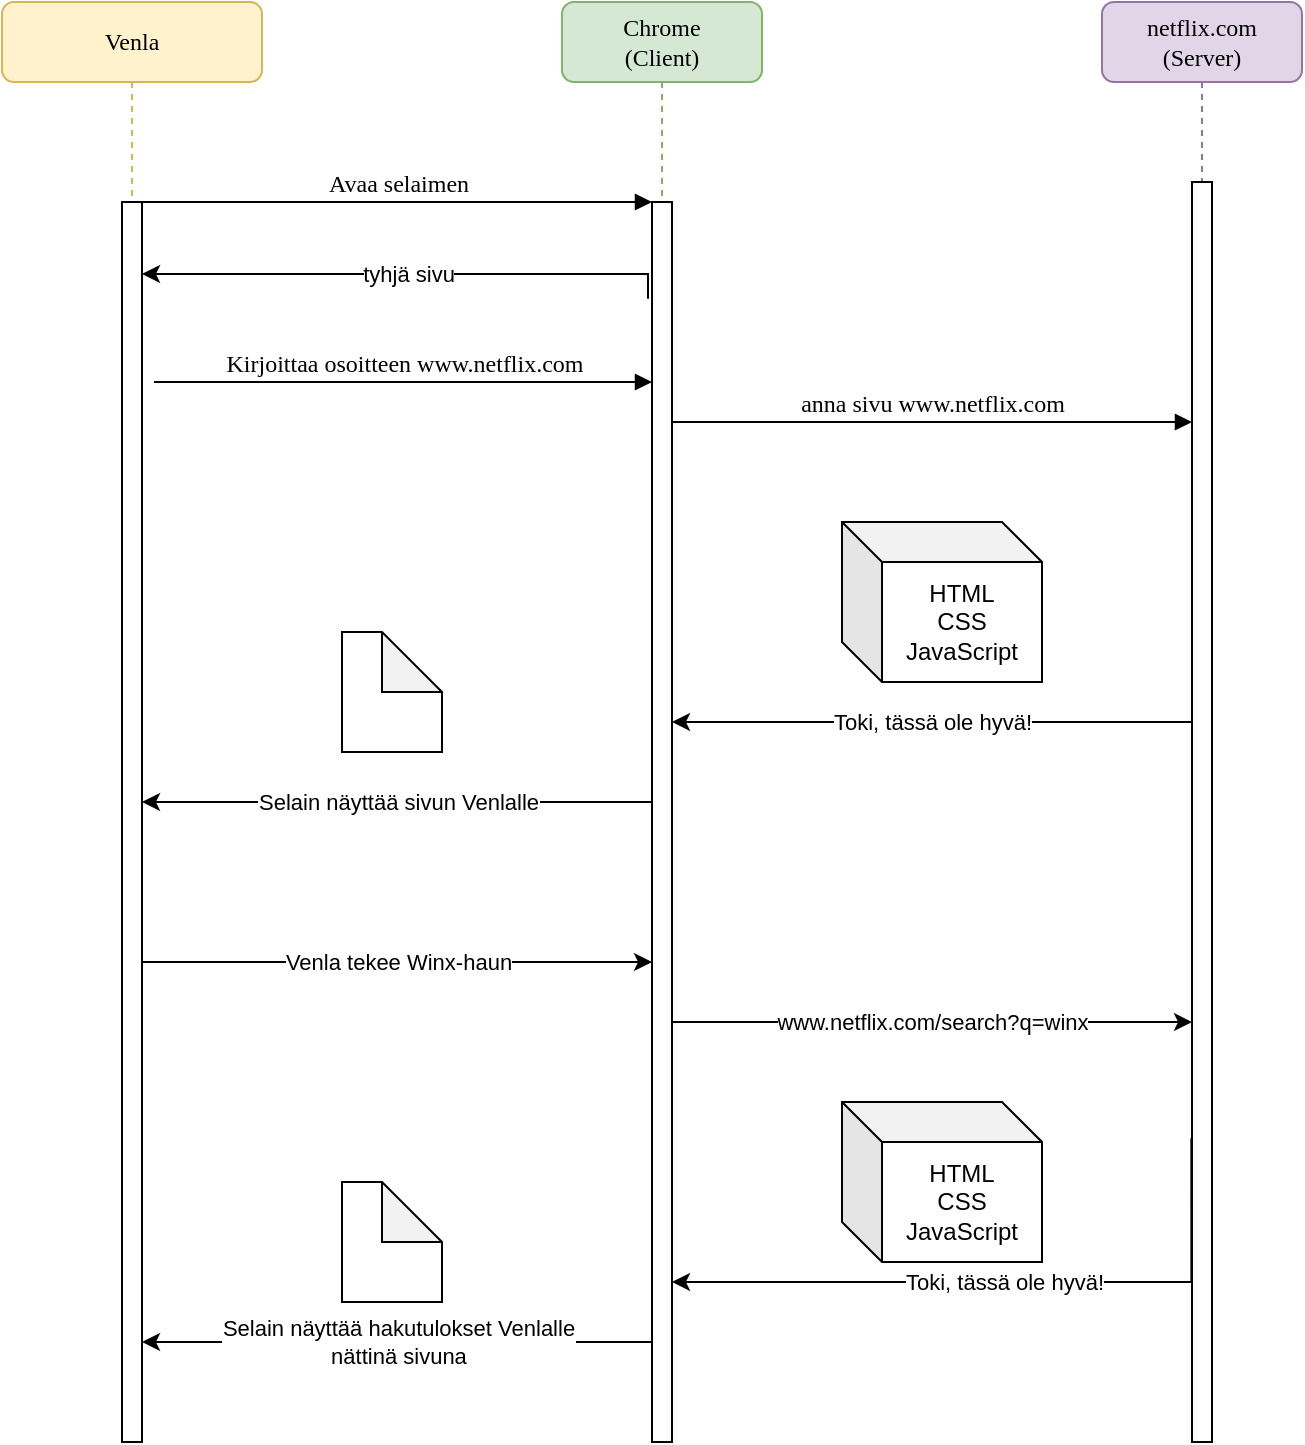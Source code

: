 <mxfile version="14.1.8" type="device"><diagram name="Page-1" id="13e1069c-82ec-6db2-03f1-153e76fe0fe0"><mxGraphModel dx="2943" dy="1500" grid="1" gridSize="10" guides="1" tooltips="1" connect="1" arrows="1" fold="1" page="1" pageScale="1" pageWidth="1100" pageHeight="850" background="#ffffff" math="0" shadow="0"><root><mxCell id="0"/><mxCell id="1" parent="0"/><mxCell id="7baba1c4bc27f4b0-2" value="Chrome&lt;br&gt;(Client)" style="shape=umlLifeline;perimeter=lifelinePerimeter;whiteSpace=wrap;html=1;container=1;collapsible=0;recursiveResize=0;outlineConnect=0;rounded=1;shadow=0;comic=0;labelBackgroundColor=none;strokeWidth=1;fontFamily=Verdana;fontSize=12;align=center;fillColor=#d5e8d4;strokeColor=#82b366;" parent="1" vertex="1"><mxGeometry x="240" y="80" width="100" height="720" as="geometry"/></mxCell><mxCell id="7baba1c4bc27f4b0-10" value="" style="html=1;points=[];perimeter=orthogonalPerimeter;rounded=0;shadow=0;comic=0;labelBackgroundColor=none;strokeWidth=1;fontFamily=Verdana;fontSize=12;align=center;" parent="7baba1c4bc27f4b0-2" vertex="1"><mxGeometry x="45" y="100" width="10" height="620" as="geometry"/></mxCell><mxCell id="7baba1c4bc27f4b0-3" value="netflix.com&lt;br&gt;(Server)" style="shape=umlLifeline;perimeter=lifelinePerimeter;whiteSpace=wrap;html=1;container=1;collapsible=0;recursiveResize=0;outlineConnect=0;rounded=1;shadow=0;comic=0;labelBackgroundColor=none;strokeWidth=1;fontFamily=Verdana;fontSize=12;align=center;fillColor=#e1d5e7;strokeColor=#9673a6;" parent="1" vertex="1"><mxGeometry x="510" y="80" width="100" height="720" as="geometry"/></mxCell><mxCell id="7baba1c4bc27f4b0-13" value="" style="html=1;points=[];perimeter=orthogonalPerimeter;rounded=0;shadow=0;comic=0;labelBackgroundColor=none;strokeWidth=1;fontFamily=Verdana;fontSize=12;align=center;" parent="7baba1c4bc27f4b0-3" vertex="1"><mxGeometry x="45" y="90" width="10" height="630" as="geometry"/></mxCell><mxCell id="7baba1c4bc27f4b0-8" value="Venla" style="shape=umlLifeline;perimeter=lifelinePerimeter;whiteSpace=wrap;html=1;container=1;collapsible=0;recursiveResize=0;outlineConnect=0;rounded=1;shadow=0;comic=0;labelBackgroundColor=none;strokeWidth=1;fontFamily=Verdana;fontSize=12;align=center;fillColor=#fff2cc;strokeColor=#d6b656;size=40;" parent="1" vertex="1"><mxGeometry x="-40" y="80" width="130" height="720" as="geometry"/></mxCell><mxCell id="7baba1c4bc27f4b0-9" value="" style="html=1;points=[];perimeter=orthogonalPerimeter;rounded=0;shadow=0;comic=0;labelBackgroundColor=none;strokeWidth=1;fontFamily=Verdana;fontSize=12;align=center;" parent="7baba1c4bc27f4b0-8" vertex="1"><mxGeometry x="60" y="100" width="10" height="620" as="geometry"/></mxCell><mxCell id="7baba1c4bc27f4b0-11" value="Avaa selaimen" style="html=1;verticalAlign=bottom;endArrow=block;entryX=0;entryY=0;labelBackgroundColor=none;fontFamily=Verdana;fontSize=12;edgeStyle=elbowEdgeStyle;elbow=vertical;" parent="1" source="7baba1c4bc27f4b0-9" target="7baba1c4bc27f4b0-10" edge="1"><mxGeometry relative="1" as="geometry"><mxPoint x="220" y="190" as="sourcePoint"/></mxGeometry></mxCell><mxCell id="7baba1c4bc27f4b0-14" value="anna sivu www.netflix.com" style="html=1;verticalAlign=bottom;endArrow=block;labelBackgroundColor=none;fontFamily=Verdana;fontSize=12;edgeStyle=elbowEdgeStyle;elbow=vertical;" parent="1" source="7baba1c4bc27f4b0-10" target="7baba1c4bc27f4b0-13" edge="1"><mxGeometry relative="1" as="geometry"><mxPoint x="370" y="200" as="sourcePoint"/><mxPoint x="510" y="290" as="targetPoint"/><Array as="points"><mxPoint x="440" y="290"/><mxPoint x="430" y="200"/></Array></mxGeometry></mxCell><mxCell id="jLRM3gjhf1uqIcyw-mJQ-2" value="Selain näyttää sivun Venlalle" style="edgeStyle=orthogonalEdgeStyle;rounded=0;orthogonalLoop=1;jettySize=auto;html=1;" edge="1" parent="1" source="7baba1c4bc27f4b0-10" target="7baba1c4bc27f4b0-9"><mxGeometry relative="1" as="geometry"><Array as="points"><mxPoint x="210" y="480"/><mxPoint x="210" y="480"/></Array></mxGeometry></mxCell><mxCell id="jLRM3gjhf1uqIcyw-mJQ-4" value="HTML&lt;br&gt;CSS&lt;br&gt;JavaScript" style="shape=cube;whiteSpace=wrap;html=1;boundedLbl=1;backgroundOutline=1;darkOpacity=0.05;darkOpacity2=0.1;" vertex="1" parent="1"><mxGeometry x="380" y="340" width="100" height="80" as="geometry"/></mxCell><mxCell id="jLRM3gjhf1uqIcyw-mJQ-6" value="Venla tekee Winx-haun" style="edgeStyle=orthogonalEdgeStyle;rounded=0;orthogonalLoop=1;jettySize=auto;html=1;" edge="1" parent="1" source="7baba1c4bc27f4b0-9" target="7baba1c4bc27f4b0-10"><mxGeometry relative="1" as="geometry"><Array as="points"><mxPoint x="180" y="560"/><mxPoint x="180" y="560"/></Array></mxGeometry></mxCell><mxCell id="jLRM3gjhf1uqIcyw-mJQ-7" value="tyhjä sivu" style="edgeStyle=orthogonalEdgeStyle;rounded=0;orthogonalLoop=1;jettySize=auto;html=1;exitX=-0.2;exitY=0.078;exitDx=0;exitDy=0;exitPerimeter=0;" edge="1" parent="1" source="7baba1c4bc27f4b0-10" target="7baba1c4bc27f4b0-9"><mxGeometry relative="1" as="geometry"><Array as="points"><mxPoint x="140" y="216"/><mxPoint x="140" y="216"/></Array></mxGeometry></mxCell><mxCell id="jLRM3gjhf1uqIcyw-mJQ-1" value="" style="shape=note;whiteSpace=wrap;html=1;backgroundOutline=1;darkOpacity=0.05;" vertex="1" parent="1"><mxGeometry x="130" y="395" width="50" height="60" as="geometry"/></mxCell><mxCell id="jLRM3gjhf1uqIcyw-mJQ-9" value="Kirjoittaa osoitteen www.netflix.com" style="html=1;verticalAlign=bottom;endArrow=block;labelBackgroundColor=none;fontFamily=Verdana;fontSize=12;edgeStyle=elbowEdgeStyle;elbow=vertical;" edge="1" parent="1" target="7baba1c4bc27f4b0-10"><mxGeometry relative="1" as="geometry"><mxPoint x="36" y="270" as="sourcePoint"/><mxPoint x="280" y="260" as="targetPoint"/><Array as="points"><mxPoint x="36" y="270"/></Array></mxGeometry></mxCell><mxCell id="jLRM3gjhf1uqIcyw-mJQ-12" value="Toki, tässä ole hyvä!" style="edgeStyle=orthogonalEdgeStyle;rounded=0;orthogonalLoop=1;jettySize=auto;html=1;" edge="1" parent="1" source="7baba1c4bc27f4b0-13" target="7baba1c4bc27f4b0-10"><mxGeometry relative="1" as="geometry"><Array as="points"><mxPoint x="490" y="440"/><mxPoint x="490" y="440"/></Array></mxGeometry></mxCell><mxCell id="jLRM3gjhf1uqIcyw-mJQ-15" value="www.netflix.com/search?q=winx" style="edgeStyle=orthogonalEdgeStyle;rounded=0;orthogonalLoop=1;jettySize=auto;html=1;" edge="1" parent="1" source="7baba1c4bc27f4b0-10" target="7baba1c4bc27f4b0-13"><mxGeometry relative="1" as="geometry"><Array as="points"><mxPoint x="470" y="590"/><mxPoint x="470" y="590"/></Array></mxGeometry></mxCell><mxCell id="jLRM3gjhf1uqIcyw-mJQ-16" value="Toki, tässä ole hyvä!" style="edgeStyle=orthogonalEdgeStyle;rounded=0;orthogonalLoop=1;jettySize=auto;html=1;exitX=-0.033;exitY=0.759;exitDx=0;exitDy=0;exitPerimeter=0;" edge="1" parent="1" source="7baba1c4bc27f4b0-13" target="7baba1c4bc27f4b0-10"><mxGeometry relative="1" as="geometry"><mxPoint x="530" y="650" as="sourcePoint"/><mxPoint x="305" y="650" as="targetPoint"/><Array as="points"><mxPoint x="555" y="720"/></Array></mxGeometry></mxCell><mxCell id="jLRM3gjhf1uqIcyw-mJQ-17" value="HTML&lt;br&gt;CSS&lt;br&gt;JavaScript" style="shape=cube;whiteSpace=wrap;html=1;boundedLbl=1;backgroundOutline=1;darkOpacity=0.05;darkOpacity2=0.1;" vertex="1" parent="1"><mxGeometry x="380" y="630" width="100" height="80" as="geometry"/></mxCell><mxCell id="jLRM3gjhf1uqIcyw-mJQ-18" value="Selain näyttää hakutulokset Venlalle&lt;br&gt;nättinä sivuna" style="edgeStyle=orthogonalEdgeStyle;rounded=0;orthogonalLoop=1;jettySize=auto;html=1;" edge="1" parent="1" source="7baba1c4bc27f4b0-10" target="7baba1c4bc27f4b0-9"><mxGeometry relative="1" as="geometry"><mxPoint x="282.5" y="760" as="sourcePoint"/><mxPoint x="60" y="760" as="targetPoint"/><Array as="points"><mxPoint x="70" y="750"/><mxPoint x="70" y="750"/></Array></mxGeometry></mxCell><mxCell id="jLRM3gjhf1uqIcyw-mJQ-19" value="" style="shape=note;whiteSpace=wrap;html=1;backgroundOutline=1;darkOpacity=0.05;" vertex="1" parent="1"><mxGeometry x="130" y="670" width="50" height="60" as="geometry"/></mxCell></root></mxGraphModel></diagram></mxfile>